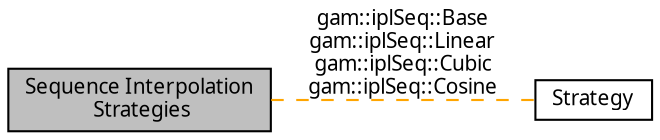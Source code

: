 digraph "Sequence Interpolation Strategies"
{
  bgcolor="transparent";
  edge [fontname="FreeSans.ttf",fontsize="10",labelfontname="FreeSans.ttf",labelfontsize="10"];
  node [fontname="FreeSans.ttf",fontsize="10",shape=box];
  rankdir=LR;
  Node1 [label="Sequence Interpolation\l Strategies",height=0.2,width=0.4,color="black", fillcolor="grey75", style="filled", fontcolor="black",tooltip="Sequence (stream-based) interpolation strategies."];
  Node2 [label="Strategy",height=0.2,width=0.4,color="black",URL="$group___strategy.html",tooltip="Function objects representing algorithms."];
  Node1->Node2 [shape=plaintext, label="gam::iplSeq::Base\ngam::iplSeq::Linear\ngam::iplSeq::Cubic\ngam::iplSeq::Cosine", color="orange", dir="none", style="dashed"];
}
